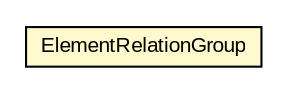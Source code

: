 #!/usr/local/bin/dot
#
# Class diagram 
# Generated by UMLGraph version R5_6-24-gf6e263 (http://www.umlgraph.org/)
#

digraph G {
	edge [fontname="arial",fontsize=10,labelfontname="arial",labelfontsize=10];
	node [fontname="arial",fontsize=10,shape=plaintext];
	nodesep=0.25;
	ranksep=0.5;
	// edu.arizona.biosemantics.semanticmarkup.ling.know.lib.ElementRelationGroup
	c62243 [label=<<table title="edu.arizona.biosemantics.semanticmarkup.ling.know.lib.ElementRelationGroup" border="0" cellborder="1" cellspacing="0" cellpadding="2" port="p" bgcolor="lemonChiffon" href="./ElementRelationGroup.html">
		<tr><td><table border="0" cellspacing="0" cellpadding="1">
<tr><td align="center" balign="center"> ElementRelationGroup </td></tr>
		</table></td></tr>
		</table>>, URL="./ElementRelationGroup.html", fontname="arial", fontcolor="black", fontsize=10.0];
}

